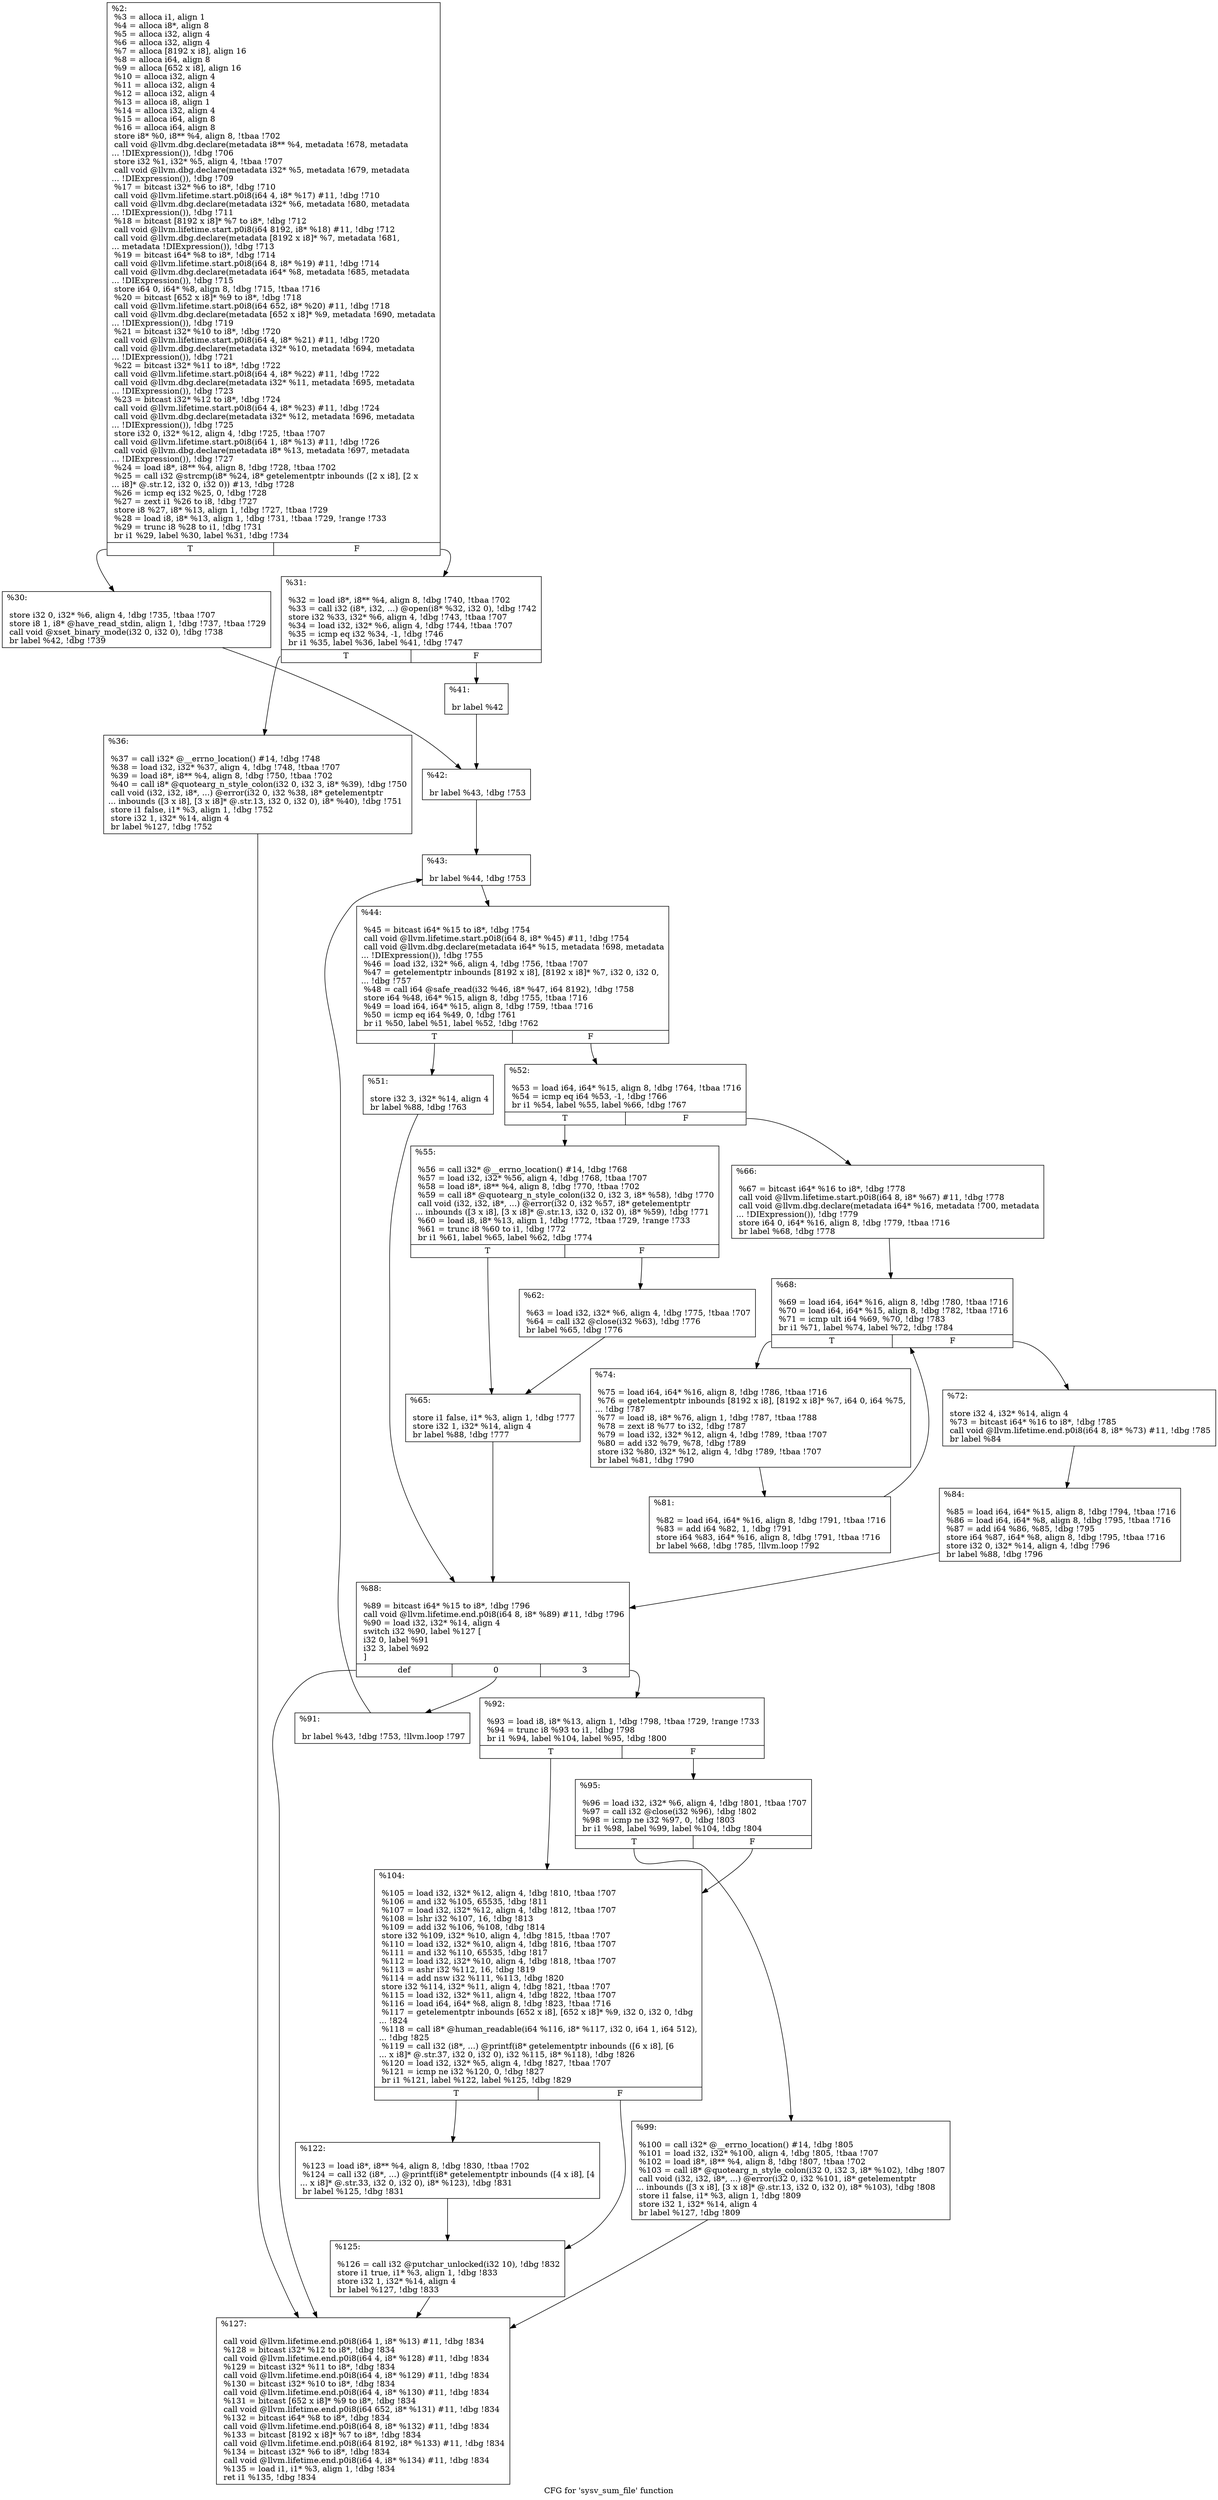 digraph "CFG for 'sysv_sum_file' function" {
	label="CFG for 'sysv_sum_file' function";

	Node0x16e7b40 [shape=record,label="{%2:\l  %3 = alloca i1, align 1\l  %4 = alloca i8*, align 8\l  %5 = alloca i32, align 4\l  %6 = alloca i32, align 4\l  %7 = alloca [8192 x i8], align 16\l  %8 = alloca i64, align 8\l  %9 = alloca [652 x i8], align 16\l  %10 = alloca i32, align 4\l  %11 = alloca i32, align 4\l  %12 = alloca i32, align 4\l  %13 = alloca i8, align 1\l  %14 = alloca i32, align 4\l  %15 = alloca i64, align 8\l  %16 = alloca i64, align 8\l  store i8* %0, i8** %4, align 8, !tbaa !702\l  call void @llvm.dbg.declare(metadata i8** %4, metadata !678, metadata\l... !DIExpression()), !dbg !706\l  store i32 %1, i32* %5, align 4, !tbaa !707\l  call void @llvm.dbg.declare(metadata i32* %5, metadata !679, metadata\l... !DIExpression()), !dbg !709\l  %17 = bitcast i32* %6 to i8*, !dbg !710\l  call void @llvm.lifetime.start.p0i8(i64 4, i8* %17) #11, !dbg !710\l  call void @llvm.dbg.declare(metadata i32* %6, metadata !680, metadata\l... !DIExpression()), !dbg !711\l  %18 = bitcast [8192 x i8]* %7 to i8*, !dbg !712\l  call void @llvm.lifetime.start.p0i8(i64 8192, i8* %18) #11, !dbg !712\l  call void @llvm.dbg.declare(metadata [8192 x i8]* %7, metadata !681,\l... metadata !DIExpression()), !dbg !713\l  %19 = bitcast i64* %8 to i8*, !dbg !714\l  call void @llvm.lifetime.start.p0i8(i64 8, i8* %19) #11, !dbg !714\l  call void @llvm.dbg.declare(metadata i64* %8, metadata !685, metadata\l... !DIExpression()), !dbg !715\l  store i64 0, i64* %8, align 8, !dbg !715, !tbaa !716\l  %20 = bitcast [652 x i8]* %9 to i8*, !dbg !718\l  call void @llvm.lifetime.start.p0i8(i64 652, i8* %20) #11, !dbg !718\l  call void @llvm.dbg.declare(metadata [652 x i8]* %9, metadata !690, metadata\l... !DIExpression()), !dbg !719\l  %21 = bitcast i32* %10 to i8*, !dbg !720\l  call void @llvm.lifetime.start.p0i8(i64 4, i8* %21) #11, !dbg !720\l  call void @llvm.dbg.declare(metadata i32* %10, metadata !694, metadata\l... !DIExpression()), !dbg !721\l  %22 = bitcast i32* %11 to i8*, !dbg !722\l  call void @llvm.lifetime.start.p0i8(i64 4, i8* %22) #11, !dbg !722\l  call void @llvm.dbg.declare(metadata i32* %11, metadata !695, metadata\l... !DIExpression()), !dbg !723\l  %23 = bitcast i32* %12 to i8*, !dbg !724\l  call void @llvm.lifetime.start.p0i8(i64 4, i8* %23) #11, !dbg !724\l  call void @llvm.dbg.declare(metadata i32* %12, metadata !696, metadata\l... !DIExpression()), !dbg !725\l  store i32 0, i32* %12, align 4, !dbg !725, !tbaa !707\l  call void @llvm.lifetime.start.p0i8(i64 1, i8* %13) #11, !dbg !726\l  call void @llvm.dbg.declare(metadata i8* %13, metadata !697, metadata\l... !DIExpression()), !dbg !727\l  %24 = load i8*, i8** %4, align 8, !dbg !728, !tbaa !702\l  %25 = call i32 @strcmp(i8* %24, i8* getelementptr inbounds ([2 x i8], [2 x\l... i8]* @.str.12, i32 0, i32 0)) #13, !dbg !728\l  %26 = icmp eq i32 %25, 0, !dbg !728\l  %27 = zext i1 %26 to i8, !dbg !727\l  store i8 %27, i8* %13, align 1, !dbg !727, !tbaa !729\l  %28 = load i8, i8* %13, align 1, !dbg !731, !tbaa !729, !range !733\l  %29 = trunc i8 %28 to i1, !dbg !731\l  br i1 %29, label %30, label %31, !dbg !734\l|{<s0>T|<s1>F}}"];
	Node0x16e7b40:s0 -> Node0x16f64b0;
	Node0x16e7b40:s1 -> Node0x16f6500;
	Node0x16f64b0 [shape=record,label="{%30:\l\l  store i32 0, i32* %6, align 4, !dbg !735, !tbaa !707\l  store i8 1, i8* @have_read_stdin, align 1, !dbg !737, !tbaa !729\l  call void @xset_binary_mode(i32 0, i32 0), !dbg !738\l  br label %42, !dbg !739\l}"];
	Node0x16f64b0 -> Node0x16f65f0;
	Node0x16f6500 [shape=record,label="{%31:\l\l  %32 = load i8*, i8** %4, align 8, !dbg !740, !tbaa !702\l  %33 = call i32 (i8*, i32, ...) @open(i8* %32, i32 0), !dbg !742\l  store i32 %33, i32* %6, align 4, !dbg !743, !tbaa !707\l  %34 = load i32, i32* %6, align 4, !dbg !744, !tbaa !707\l  %35 = icmp eq i32 %34, -1, !dbg !746\l  br i1 %35, label %36, label %41, !dbg !747\l|{<s0>T|<s1>F}}"];
	Node0x16f6500:s0 -> Node0x16f6550;
	Node0x16f6500:s1 -> Node0x16f65a0;
	Node0x16f6550 [shape=record,label="{%36:\l\l  %37 = call i32* @__errno_location() #14, !dbg !748\l  %38 = load i32, i32* %37, align 4, !dbg !748, !tbaa !707\l  %39 = load i8*, i8** %4, align 8, !dbg !750, !tbaa !702\l  %40 = call i8* @quotearg_n_style_colon(i32 0, i32 3, i8* %39), !dbg !750\l  call void (i32, i32, i8*, ...) @error(i32 0, i32 %38, i8* getelementptr\l... inbounds ([3 x i8], [3 x i8]* @.str.13, i32 0, i32 0), i8* %40), !dbg !751\l  store i1 false, i1* %3, align 1, !dbg !752\l  store i32 1, i32* %14, align 4\l  br label %127, !dbg !752\l}"];
	Node0x16f6550 -> Node0x16f6cd0;
	Node0x16f65a0 [shape=record,label="{%41:\l\l  br label %42\l}"];
	Node0x16f65a0 -> Node0x16f65f0;
	Node0x16f65f0 [shape=record,label="{%42:\l\l  br label %43, !dbg !753\l}"];
	Node0x16f65f0 -> Node0x16f6640;
	Node0x16f6640 [shape=record,label="{%43:\l\l  br label %44, !dbg !753\l}"];
	Node0x16f6640 -> Node0x16f6690;
	Node0x16f6690 [shape=record,label="{%44:\l\l  %45 = bitcast i64* %15 to i8*, !dbg !754\l  call void @llvm.lifetime.start.p0i8(i64 8, i8* %45) #11, !dbg !754\l  call void @llvm.dbg.declare(metadata i64* %15, metadata !698, metadata\l... !DIExpression()), !dbg !755\l  %46 = load i32, i32* %6, align 4, !dbg !756, !tbaa !707\l  %47 = getelementptr inbounds [8192 x i8], [8192 x i8]* %7, i32 0, i32 0,\l... !dbg !757\l  %48 = call i64 @safe_read(i32 %46, i8* %47, i64 8192), !dbg !758\l  store i64 %48, i64* %15, align 8, !dbg !755, !tbaa !716\l  %49 = load i64, i64* %15, align 8, !dbg !759, !tbaa !716\l  %50 = icmp eq i64 %49, 0, !dbg !761\l  br i1 %50, label %51, label %52, !dbg !762\l|{<s0>T|<s1>F}}"];
	Node0x16f6690:s0 -> Node0x16f66e0;
	Node0x16f6690:s1 -> Node0x16f6730;
	Node0x16f66e0 [shape=record,label="{%51:\l\l  store i32 3, i32* %14, align 4\l  br label %88, !dbg !763\l}"];
	Node0x16f66e0 -> Node0x16f6a50;
	Node0x16f6730 [shape=record,label="{%52:\l\l  %53 = load i64, i64* %15, align 8, !dbg !764, !tbaa !716\l  %54 = icmp eq i64 %53, -1, !dbg !766\l  br i1 %54, label %55, label %66, !dbg !767\l|{<s0>T|<s1>F}}"];
	Node0x16f6730:s0 -> Node0x16f6780;
	Node0x16f6730:s1 -> Node0x16f6870;
	Node0x16f6780 [shape=record,label="{%55:\l\l  %56 = call i32* @__errno_location() #14, !dbg !768\l  %57 = load i32, i32* %56, align 4, !dbg !768, !tbaa !707\l  %58 = load i8*, i8** %4, align 8, !dbg !770, !tbaa !702\l  %59 = call i8* @quotearg_n_style_colon(i32 0, i32 3, i8* %58), !dbg !770\l  call void (i32, i32, i8*, ...) @error(i32 0, i32 %57, i8* getelementptr\l... inbounds ([3 x i8], [3 x i8]* @.str.13, i32 0, i32 0), i8* %59), !dbg !771\l  %60 = load i8, i8* %13, align 1, !dbg !772, !tbaa !729, !range !733\l  %61 = trunc i8 %60 to i1, !dbg !772\l  br i1 %61, label %65, label %62, !dbg !774\l|{<s0>T|<s1>F}}"];
	Node0x16f6780:s0 -> Node0x16f6820;
	Node0x16f6780:s1 -> Node0x16f67d0;
	Node0x16f67d0 [shape=record,label="{%62:\l\l  %63 = load i32, i32* %6, align 4, !dbg !775, !tbaa !707\l  %64 = call i32 @close(i32 %63), !dbg !776\l  br label %65, !dbg !776\l}"];
	Node0x16f67d0 -> Node0x16f6820;
	Node0x16f6820 [shape=record,label="{%65:\l\l  store i1 false, i1* %3, align 1, !dbg !777\l  store i32 1, i32* %14, align 4\l  br label %88, !dbg !777\l}"];
	Node0x16f6820 -> Node0x16f6a50;
	Node0x16f6870 [shape=record,label="{%66:\l\l  %67 = bitcast i64* %16 to i8*, !dbg !778\l  call void @llvm.lifetime.start.p0i8(i64 8, i8* %67) #11, !dbg !778\l  call void @llvm.dbg.declare(metadata i64* %16, metadata !700, metadata\l... !DIExpression()), !dbg !779\l  store i64 0, i64* %16, align 8, !dbg !779, !tbaa !716\l  br label %68, !dbg !778\l}"];
	Node0x16f6870 -> Node0x16f68c0;
	Node0x16f68c0 [shape=record,label="{%68:\l\l  %69 = load i64, i64* %16, align 8, !dbg !780, !tbaa !716\l  %70 = load i64, i64* %15, align 8, !dbg !782, !tbaa !716\l  %71 = icmp ult i64 %69, %70, !dbg !783\l  br i1 %71, label %74, label %72, !dbg !784\l|{<s0>T|<s1>F}}"];
	Node0x16f68c0:s0 -> Node0x16f6960;
	Node0x16f68c0:s1 -> Node0x16f6910;
	Node0x16f6910 [shape=record,label="{%72:\l\l  store i32 4, i32* %14, align 4\l  %73 = bitcast i64* %16 to i8*, !dbg !785\l  call void @llvm.lifetime.end.p0i8(i64 8, i8* %73) #11, !dbg !785\l  br label %84\l}"];
	Node0x16f6910 -> Node0x16f6a00;
	Node0x16f6960 [shape=record,label="{%74:\l\l  %75 = load i64, i64* %16, align 8, !dbg !786, !tbaa !716\l  %76 = getelementptr inbounds [8192 x i8], [8192 x i8]* %7, i64 0, i64 %75,\l... !dbg !787\l  %77 = load i8, i8* %76, align 1, !dbg !787, !tbaa !788\l  %78 = zext i8 %77 to i32, !dbg !787\l  %79 = load i32, i32* %12, align 4, !dbg !789, !tbaa !707\l  %80 = add i32 %79, %78, !dbg !789\l  store i32 %80, i32* %12, align 4, !dbg !789, !tbaa !707\l  br label %81, !dbg !790\l}"];
	Node0x16f6960 -> Node0x16f69b0;
	Node0x16f69b0 [shape=record,label="{%81:\l\l  %82 = load i64, i64* %16, align 8, !dbg !791, !tbaa !716\l  %83 = add i64 %82, 1, !dbg !791\l  store i64 %83, i64* %16, align 8, !dbg !791, !tbaa !716\l  br label %68, !dbg !785, !llvm.loop !792\l}"];
	Node0x16f69b0 -> Node0x16f68c0;
	Node0x16f6a00 [shape=record,label="{%84:\l\l  %85 = load i64, i64* %15, align 8, !dbg !794, !tbaa !716\l  %86 = load i64, i64* %8, align 8, !dbg !795, !tbaa !716\l  %87 = add i64 %86, %85, !dbg !795\l  store i64 %87, i64* %8, align 8, !dbg !795, !tbaa !716\l  store i32 0, i32* %14, align 4, !dbg !796\l  br label %88, !dbg !796\l}"];
	Node0x16f6a00 -> Node0x16f6a50;
	Node0x16f6a50 [shape=record,label="{%88:\l\l  %89 = bitcast i64* %15 to i8*, !dbg !796\l  call void @llvm.lifetime.end.p0i8(i64 8, i8* %89) #11, !dbg !796\l  %90 = load i32, i32* %14, align 4\l  switch i32 %90, label %127 [\l    i32 0, label %91\l    i32 3, label %92\l  ]\l|{<s0>def|<s1>0|<s2>3}}"];
	Node0x16f6a50:s0 -> Node0x16f6cd0;
	Node0x16f6a50:s1 -> Node0x16f6aa0;
	Node0x16f6a50:s2 -> Node0x16f6af0;
	Node0x16f6aa0 [shape=record,label="{%91:\l\l  br label %43, !dbg !753, !llvm.loop !797\l}"];
	Node0x16f6aa0 -> Node0x16f6640;
	Node0x16f6af0 [shape=record,label="{%92:\l\l  %93 = load i8, i8* %13, align 1, !dbg !798, !tbaa !729, !range !733\l  %94 = trunc i8 %93 to i1, !dbg !798\l  br i1 %94, label %104, label %95, !dbg !800\l|{<s0>T|<s1>F}}"];
	Node0x16f6af0:s0 -> Node0x16f6be0;
	Node0x16f6af0:s1 -> Node0x16f6b40;
	Node0x16f6b40 [shape=record,label="{%95:\l\l  %96 = load i32, i32* %6, align 4, !dbg !801, !tbaa !707\l  %97 = call i32 @close(i32 %96), !dbg !802\l  %98 = icmp ne i32 %97, 0, !dbg !803\l  br i1 %98, label %99, label %104, !dbg !804\l|{<s0>T|<s1>F}}"];
	Node0x16f6b40:s0 -> Node0x16f6b90;
	Node0x16f6b40:s1 -> Node0x16f6be0;
	Node0x16f6b90 [shape=record,label="{%99:\l\l  %100 = call i32* @__errno_location() #14, !dbg !805\l  %101 = load i32, i32* %100, align 4, !dbg !805, !tbaa !707\l  %102 = load i8*, i8** %4, align 8, !dbg !807, !tbaa !702\l  %103 = call i8* @quotearg_n_style_colon(i32 0, i32 3, i8* %102), !dbg !807\l  call void (i32, i32, i8*, ...) @error(i32 0, i32 %101, i8* getelementptr\l... inbounds ([3 x i8], [3 x i8]* @.str.13, i32 0, i32 0), i8* %103), !dbg !808\l  store i1 false, i1* %3, align 1, !dbg !809\l  store i32 1, i32* %14, align 4\l  br label %127, !dbg !809\l}"];
	Node0x16f6b90 -> Node0x16f6cd0;
	Node0x16f6be0 [shape=record,label="{%104:\l\l  %105 = load i32, i32* %12, align 4, !dbg !810, !tbaa !707\l  %106 = and i32 %105, 65535, !dbg !811\l  %107 = load i32, i32* %12, align 4, !dbg !812, !tbaa !707\l  %108 = lshr i32 %107, 16, !dbg !813\l  %109 = add i32 %106, %108, !dbg !814\l  store i32 %109, i32* %10, align 4, !dbg !815, !tbaa !707\l  %110 = load i32, i32* %10, align 4, !dbg !816, !tbaa !707\l  %111 = and i32 %110, 65535, !dbg !817\l  %112 = load i32, i32* %10, align 4, !dbg !818, !tbaa !707\l  %113 = ashr i32 %112, 16, !dbg !819\l  %114 = add nsw i32 %111, %113, !dbg !820\l  store i32 %114, i32* %11, align 4, !dbg !821, !tbaa !707\l  %115 = load i32, i32* %11, align 4, !dbg !822, !tbaa !707\l  %116 = load i64, i64* %8, align 8, !dbg !823, !tbaa !716\l  %117 = getelementptr inbounds [652 x i8], [652 x i8]* %9, i32 0, i32 0, !dbg\l... !824\l  %118 = call i8* @human_readable(i64 %116, i8* %117, i32 0, i64 1, i64 512),\l... !dbg !825\l  %119 = call i32 (i8*, ...) @printf(i8* getelementptr inbounds ([6 x i8], [6\l... x i8]* @.str.37, i32 0, i32 0), i32 %115, i8* %118), !dbg !826\l  %120 = load i32, i32* %5, align 4, !dbg !827, !tbaa !707\l  %121 = icmp ne i32 %120, 0, !dbg !827\l  br i1 %121, label %122, label %125, !dbg !829\l|{<s0>T|<s1>F}}"];
	Node0x16f6be0:s0 -> Node0x16f6c30;
	Node0x16f6be0:s1 -> Node0x16f6c80;
	Node0x16f6c30 [shape=record,label="{%122:\l\l  %123 = load i8*, i8** %4, align 8, !dbg !830, !tbaa !702\l  %124 = call i32 (i8*, ...) @printf(i8* getelementptr inbounds ([4 x i8], [4\l... x i8]* @.str.33, i32 0, i32 0), i8* %123), !dbg !831\l  br label %125, !dbg !831\l}"];
	Node0x16f6c30 -> Node0x16f6c80;
	Node0x16f6c80 [shape=record,label="{%125:\l\l  %126 = call i32 @putchar_unlocked(i32 10), !dbg !832\l  store i1 true, i1* %3, align 1, !dbg !833\l  store i32 1, i32* %14, align 4\l  br label %127, !dbg !833\l}"];
	Node0x16f6c80 -> Node0x16f6cd0;
	Node0x16f6cd0 [shape=record,label="{%127:\l\l  call void @llvm.lifetime.end.p0i8(i64 1, i8* %13) #11, !dbg !834\l  %128 = bitcast i32* %12 to i8*, !dbg !834\l  call void @llvm.lifetime.end.p0i8(i64 4, i8* %128) #11, !dbg !834\l  %129 = bitcast i32* %11 to i8*, !dbg !834\l  call void @llvm.lifetime.end.p0i8(i64 4, i8* %129) #11, !dbg !834\l  %130 = bitcast i32* %10 to i8*, !dbg !834\l  call void @llvm.lifetime.end.p0i8(i64 4, i8* %130) #11, !dbg !834\l  %131 = bitcast [652 x i8]* %9 to i8*, !dbg !834\l  call void @llvm.lifetime.end.p0i8(i64 652, i8* %131) #11, !dbg !834\l  %132 = bitcast i64* %8 to i8*, !dbg !834\l  call void @llvm.lifetime.end.p0i8(i64 8, i8* %132) #11, !dbg !834\l  %133 = bitcast [8192 x i8]* %7 to i8*, !dbg !834\l  call void @llvm.lifetime.end.p0i8(i64 8192, i8* %133) #11, !dbg !834\l  %134 = bitcast i32* %6 to i8*, !dbg !834\l  call void @llvm.lifetime.end.p0i8(i64 4, i8* %134) #11, !dbg !834\l  %135 = load i1, i1* %3, align 1, !dbg !834\l  ret i1 %135, !dbg !834\l}"];
}
